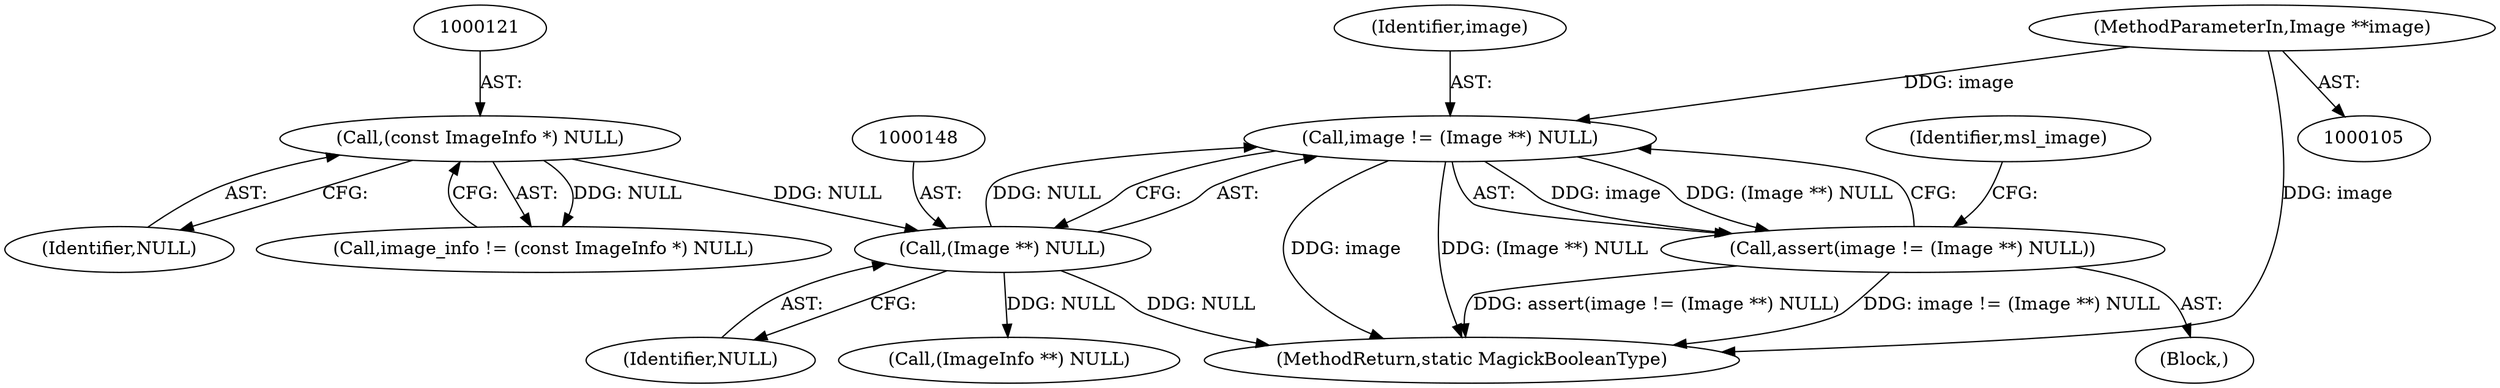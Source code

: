 digraph "0_ImageMagick_e793eb203e5e0f91f5037aed6585e81b1e27395b@pointer" {
"1000145" [label="(Call,image != (Image **) NULL)"];
"1000107" [label="(MethodParameterIn,Image **image)"];
"1000147" [label="(Call,(Image **) NULL)"];
"1000120" [label="(Call,(const ImageInfo *) NULL)"];
"1000144" [label="(Call,assert(image != (Image **) NULL))"];
"1000144" [label="(Call,assert(image != (Image **) NULL))"];
"1000149" [label="(Identifier,NULL)"];
"1000109" [label="(Block,)"];
"1000713" [label="(MethodReturn,static MagickBooleanType)"];
"1000122" [label="(Identifier,NULL)"];
"1000107" [label="(MethodParameterIn,Image **image)"];
"1000146" [label="(Identifier,image)"];
"1000147" [label="(Call,(Image **) NULL)"];
"1000120" [label="(Call,(const ImageInfo *) NULL)"];
"1000269" [label="(Call,(ImageInfo **) NULL)"];
"1000118" [label="(Call,image_info != (const ImageInfo *) NULL)"];
"1000145" [label="(Call,image != (Image **) NULL)"];
"1000151" [label="(Identifier,msl_image)"];
"1000145" -> "1000144"  [label="AST: "];
"1000145" -> "1000147"  [label="CFG: "];
"1000146" -> "1000145"  [label="AST: "];
"1000147" -> "1000145"  [label="AST: "];
"1000144" -> "1000145"  [label="CFG: "];
"1000145" -> "1000713"  [label="DDG: image"];
"1000145" -> "1000713"  [label="DDG: (Image **) NULL"];
"1000145" -> "1000144"  [label="DDG: image"];
"1000145" -> "1000144"  [label="DDG: (Image **) NULL"];
"1000107" -> "1000145"  [label="DDG: image"];
"1000147" -> "1000145"  [label="DDG: NULL"];
"1000107" -> "1000105"  [label="AST: "];
"1000107" -> "1000713"  [label="DDG: image"];
"1000147" -> "1000149"  [label="CFG: "];
"1000148" -> "1000147"  [label="AST: "];
"1000149" -> "1000147"  [label="AST: "];
"1000147" -> "1000713"  [label="DDG: NULL"];
"1000120" -> "1000147"  [label="DDG: NULL"];
"1000147" -> "1000269"  [label="DDG: NULL"];
"1000120" -> "1000118"  [label="AST: "];
"1000120" -> "1000122"  [label="CFG: "];
"1000121" -> "1000120"  [label="AST: "];
"1000122" -> "1000120"  [label="AST: "];
"1000118" -> "1000120"  [label="CFG: "];
"1000120" -> "1000118"  [label="DDG: NULL"];
"1000144" -> "1000109"  [label="AST: "];
"1000151" -> "1000144"  [label="CFG: "];
"1000144" -> "1000713"  [label="DDG: assert(image != (Image **) NULL)"];
"1000144" -> "1000713"  [label="DDG: image != (Image **) NULL"];
}
